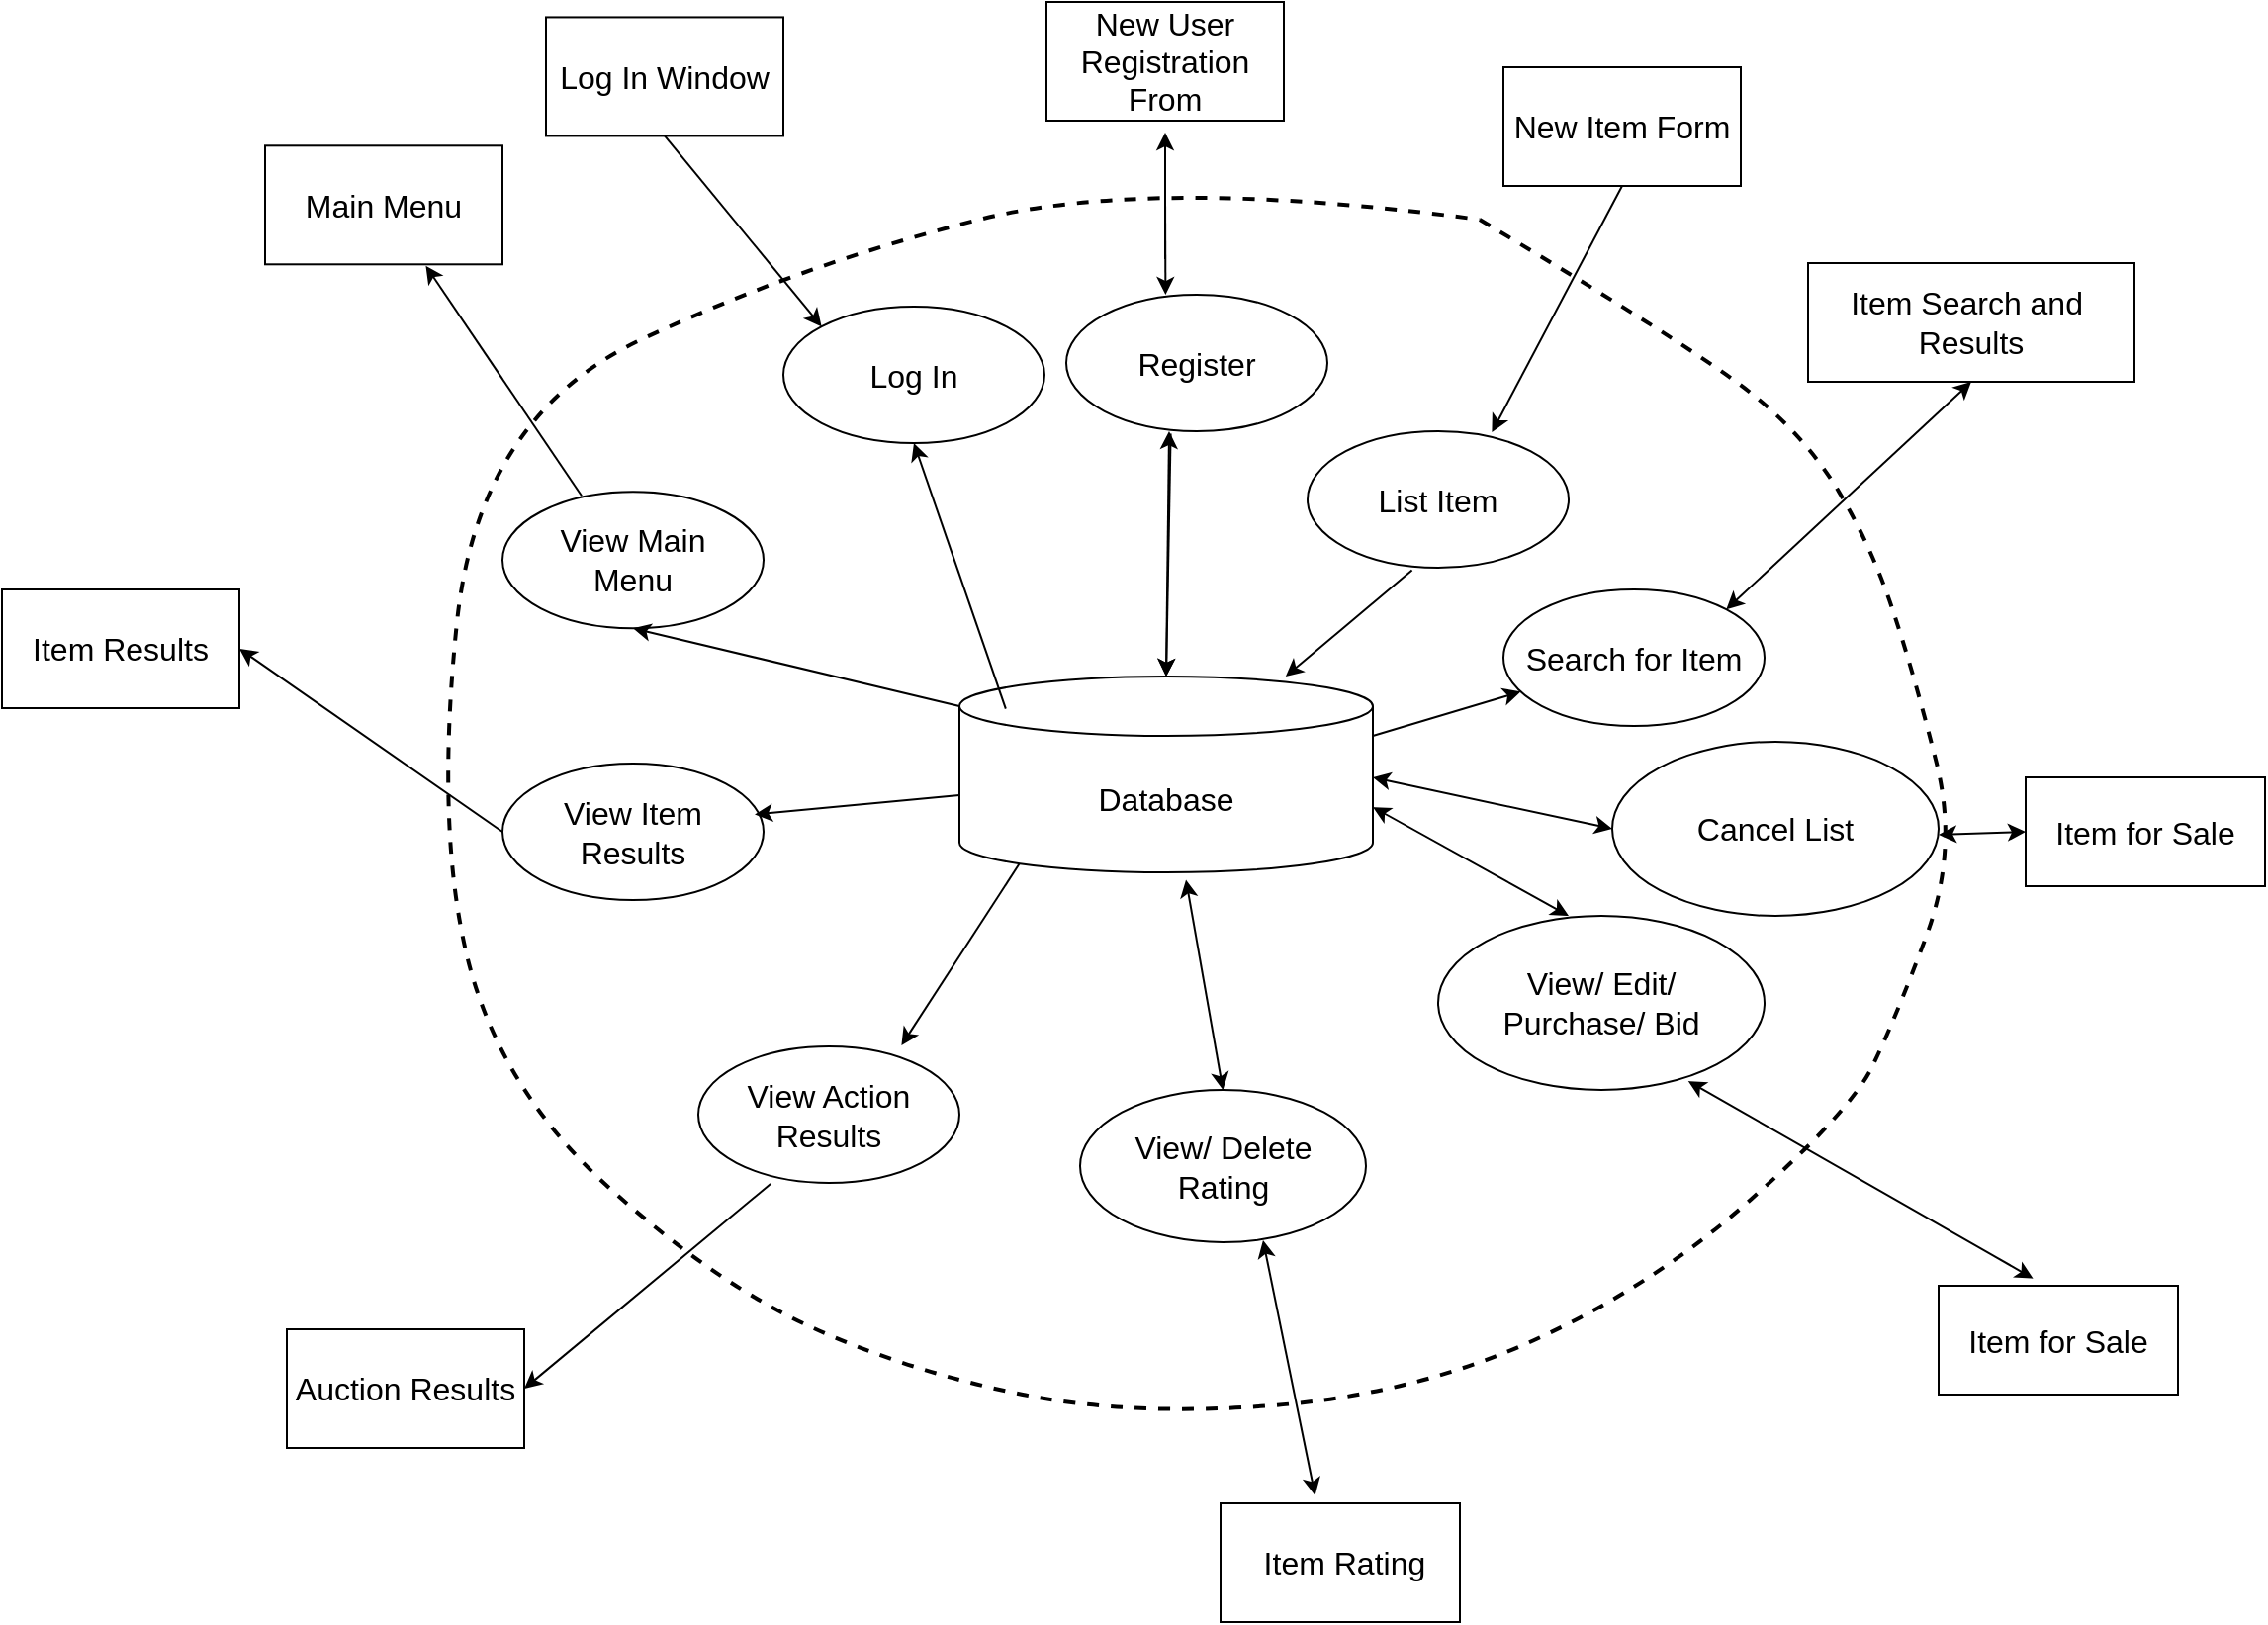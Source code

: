 <mxfile version="23.0.2" type="device">
  <diagram name="Page-1" id="UMM78bcty8Yh2Ipk4xUr">
    <mxGraphModel dx="2330" dy="866" grid="1" gridSize="11" guides="1" tooltips="1" connect="1" arrows="1" fold="1" page="1" pageScale="1" pageWidth="850" pageHeight="1100" math="0" shadow="0">
      <root>
        <mxCell id="0" />
        <mxCell id="1" parent="0" />
        <mxCell id="FPNfaOGOEIjZuPGmD0JC-3" value="&lt;font style=&quot;font-size: 16px;&quot;&gt;Database&lt;/font&gt;" style="shape=cylinder3;whiteSpace=wrap;html=1;boundedLbl=1;backgroundOutline=1;size=15;fontSize=16;points=[[0,0,0,0,15],[0,0,0,0,30],[0,0,0,0,60],[0,0.5,0,0,0],[0,1,0,0,-15],[0.145,0,0,0,4.35],[0.145,1,0,0,-4.35],[0.5,0,0,0,0],[0.5,1,0,0,0],[0.855,0,0,0,4.35],[0.855,1,0,0,-4.35],[1,0,0,0,15],[1,0,0,0,30],[1,0,0,0,60],[1,0.5,0,0,0],[1,1,0,0,-15]];" parent="1" vertex="1">
          <mxGeometry x="220" y="385" width="209" height="99" as="geometry" />
        </mxCell>
        <mxCell id="FPNfaOGOEIjZuPGmD0JC-20" value="&lt;font style=&quot;font-size: 16px;&quot;&gt;View Main &lt;br&gt;Menu&lt;/font&gt;" style="ellipse;whiteSpace=wrap;html=1;" parent="1" vertex="1">
          <mxGeometry x="-11" y="291.65" width="132" height="69" as="geometry" />
        </mxCell>
        <mxCell id="FPNfaOGOEIjZuPGmD0JC-21" value="" style="endArrow=classic;html=1;rounded=0;entryX=0.5;entryY=1;entryDx=0;entryDy=0;exitX=0;exitY=0;exitDx=0;exitDy=15;exitPerimeter=0;" parent="1" source="FPNfaOGOEIjZuPGmD0JC-3" target="FPNfaOGOEIjZuPGmD0JC-20" edge="1">
          <mxGeometry width="50" height="50" relative="1" as="geometry">
            <mxPoint x="97.305" y="429.0" as="sourcePoint" />
            <mxPoint x="187.996" y="325.646" as="targetPoint" />
            <Array as="points" />
          </mxGeometry>
        </mxCell>
        <mxCell id="FPNfaOGOEIjZuPGmD0JC-23" value="Main Menu" style="rounded=0;whiteSpace=wrap;html=1;fontSize=16;" parent="1" vertex="1">
          <mxGeometry x="-131" y="116.65" width="120" height="60" as="geometry" />
        </mxCell>
        <mxCell id="FPNfaOGOEIjZuPGmD0JC-24" value="" style="endArrow=classic;html=1;rounded=0;entryX=0.677;entryY=1.012;entryDx=0;entryDy=0;entryPerimeter=0;exitX=0.303;exitY=0.029;exitDx=0;exitDy=0;exitPerimeter=0;labelBackgroundColor=#fa8a3e;labelBorderColor=#fa8a3e;" parent="1" source="FPNfaOGOEIjZuPGmD0JC-20" target="FPNfaOGOEIjZuPGmD0JC-23" edge="1">
          <mxGeometry width="50" height="50" relative="1" as="geometry">
            <mxPoint x="89" y="287.65" as="sourcePoint" />
            <mxPoint x="-10" y="182.65" as="targetPoint" />
          </mxGeometry>
        </mxCell>
        <mxCell id="mcMoHzOgPTdc0PGV9m2C-2" style="edgeStyle=orthogonalEdgeStyle;rounded=0;orthogonalLoop=1;jettySize=auto;html=1;" edge="1" parent="1">
          <mxGeometry relative="1" as="geometry">
            <mxPoint x="324" y="110" as="targetPoint" />
            <mxPoint x="324.0" y="174" as="sourcePoint" />
          </mxGeometry>
        </mxCell>
        <mxCell id="FPNfaOGOEIjZuPGmD0JC-30" value="&lt;font style=&quot;font-size: 16px;&quot;&gt;Register&lt;/font&gt;" style="ellipse;whiteSpace=wrap;html=1;" parent="1" vertex="1">
          <mxGeometry x="274" y="192" width="132" height="69" as="geometry" />
        </mxCell>
        <mxCell id="FPNfaOGOEIjZuPGmD0JC-32" value="" style="endArrow=classic;html=1;rounded=0;entryX=0.381;entryY=0.029;entryDx=0;entryDy=0;entryPerimeter=0;" parent="1" edge="1">
          <mxGeometry width="50" height="50" relative="1" as="geometry">
            <mxPoint x="324" y="143" as="sourcePoint" />
            <mxPoint x="324.192" y="192.001" as="targetPoint" />
            <Array as="points" />
          </mxGeometry>
        </mxCell>
        <mxCell id="FPNfaOGOEIjZuPGmD0JC-33" value="New User Registration&lt;br&gt;From" style="rounded=0;whiteSpace=wrap;html=1;fontSize=16;" parent="1" vertex="1">
          <mxGeometry x="264" y="44" width="120" height="60" as="geometry" />
        </mxCell>
        <mxCell id="FPNfaOGOEIjZuPGmD0JC-34" value="" style="endArrow=classic;html=1;rounded=0;exitX=0.4;exitY=1.018;exitDx=0;exitDy=0;entryX=0.5;entryY=0;entryDx=0;entryDy=0;entryPerimeter=0;exitPerimeter=0;" parent="1" source="FPNfaOGOEIjZuPGmD0JC-30" target="FPNfaOGOEIjZuPGmD0JC-3" edge="1">
          <mxGeometry width="50" height="50" relative="1" as="geometry">
            <mxPoint x="374" y="297" as="sourcePoint" />
            <mxPoint x="476" y="412" as="targetPoint" />
            <Array as="points" />
          </mxGeometry>
        </mxCell>
        <mxCell id="FPNfaOGOEIjZuPGmD0JC-40" value="&lt;font style=&quot;font-size: 16px;&quot;&gt;List Item&lt;/font&gt;" style="ellipse;whiteSpace=wrap;html=1;" parent="1" vertex="1">
          <mxGeometry x="396" y="261" width="132" height="69" as="geometry" />
        </mxCell>
        <mxCell id="FPNfaOGOEIjZuPGmD0JC-41" value="" style="endArrow=classic;html=1;rounded=0;exitX=0.5;exitY=1;exitDx=0;exitDy=0;entryX=0.706;entryY=0.007;entryDx=0;entryDy=0;entryPerimeter=0;" parent="1" source="FPNfaOGOEIjZuPGmD0JC-42" target="FPNfaOGOEIjZuPGmD0JC-40" edge="1">
          <mxGeometry width="50" height="50" relative="1" as="geometry">
            <mxPoint x="514.05" y="76.47" as="sourcePoint" />
            <mxPoint x="517" y="275" as="targetPoint" />
            <Array as="points" />
          </mxGeometry>
        </mxCell>
        <mxCell id="FPNfaOGOEIjZuPGmD0JC-42" value="New Item Form" style="rounded=0;whiteSpace=wrap;html=1;fontSize=16;" parent="1" vertex="1">
          <mxGeometry x="495" y="77" width="120" height="60" as="geometry" />
        </mxCell>
        <mxCell id="FPNfaOGOEIjZuPGmD0JC-43" value="" style="endArrow=classic;html=1;rounded=0;exitX=0.4;exitY=1.018;exitDx=0;exitDy=0;entryX=0.789;entryY=0;entryDx=0;entryDy=0;entryPerimeter=0;exitPerimeter=0;" parent="1" source="FPNfaOGOEIjZuPGmD0JC-40" target="FPNfaOGOEIjZuPGmD0JC-3" edge="1">
          <mxGeometry width="50" height="50" relative="1" as="geometry">
            <mxPoint x="525.05" y="307.47" as="sourcePoint" />
            <mxPoint x="363.0" y="385.0" as="targetPoint" />
            <Array as="points" />
          </mxGeometry>
        </mxCell>
        <mxCell id="FPNfaOGOEIjZuPGmD0JC-45" value="&lt;font style=&quot;font-size: 16px;&quot;&gt;Search for Item&lt;/font&gt;" style="ellipse;whiteSpace=wrap;html=1;" parent="1" vertex="1">
          <mxGeometry x="495" y="341" width="132" height="69" as="geometry" />
        </mxCell>
        <mxCell id="FPNfaOGOEIjZuPGmD0JC-46" value="" style="endArrow=classic;html=1;rounded=0;exitX=1;exitY=0;exitDx=0;exitDy=30;exitPerimeter=0;" parent="1" source="FPNfaOGOEIjZuPGmD0JC-3" target="FPNfaOGOEIjZuPGmD0JC-45" edge="1">
          <mxGeometry width="50" height="50" relative="1" as="geometry">
            <mxPoint x="440" y="434" as="sourcePoint" />
            <mxPoint x="879.996" y="395.996" as="targetPoint" />
            <Array as="points" />
          </mxGeometry>
        </mxCell>
        <mxCell id="FPNfaOGOEIjZuPGmD0JC-48" value="Item Search and&amp;nbsp;&lt;br&gt;Results" style="rounded=0;whiteSpace=wrap;html=1;fontSize=16;labelBackgroundColor=none;" parent="1" vertex="1">
          <mxGeometry x="649" y="176" width="165" height="60" as="geometry" />
        </mxCell>
        <mxCell id="FPNfaOGOEIjZuPGmD0JC-50" value="&lt;span style=&quot;font-size: 16px;&quot;&gt;View/ Edit/ &lt;br&gt;Purchase/&amp;nbsp;Bid&lt;br&gt;&lt;/span&gt;" style="ellipse;whiteSpace=wrap;html=1;" parent="1" vertex="1">
          <mxGeometry x="462" y="506" width="165" height="88" as="geometry" />
        </mxCell>
        <mxCell id="FPNfaOGOEIjZuPGmD0JC-53" value="Item for Sale" style="rounded=0;whiteSpace=wrap;html=1;fontSize=16;labelBackgroundColor=none;" parent="1" vertex="1">
          <mxGeometry x="715" y="693" width="121" height="55" as="geometry" />
        </mxCell>
        <mxCell id="FPNfaOGOEIjZuPGmD0JC-55" value="" style="endArrow=classic;startArrow=classic;html=1;rounded=0;exitX=0.4;exitY=0;exitDx=0;exitDy=0;exitPerimeter=0;entryX=1;entryY=0.667;entryDx=0;entryDy=0;entryPerimeter=0;" parent="1" source="FPNfaOGOEIjZuPGmD0JC-50" target="FPNfaOGOEIjZuPGmD0JC-3" edge="1">
          <mxGeometry width="50" height="50" relative="1" as="geometry">
            <mxPoint x="495" y="462" as="sourcePoint" />
            <mxPoint x="440" y="451" as="targetPoint" />
          </mxGeometry>
        </mxCell>
        <mxCell id="FPNfaOGOEIjZuPGmD0JC-56" value="" style="endArrow=classic;startArrow=classic;html=1;rounded=0;entryX=0.766;entryY=0.949;entryDx=0;entryDy=0;entryPerimeter=0;exitX=0.395;exitY=-0.067;exitDx=0;exitDy=0;exitPerimeter=0;" parent="1" source="FPNfaOGOEIjZuPGmD0JC-53" target="FPNfaOGOEIjZuPGmD0JC-50" edge="1">
          <mxGeometry width="50" height="50" relative="1" as="geometry">
            <mxPoint x="671" y="715" as="sourcePoint" />
            <mxPoint x="411" y="491" as="targetPoint" />
          </mxGeometry>
        </mxCell>
        <mxCell id="FPNfaOGOEIjZuPGmD0JC-60" value="&lt;span style=&quot;font-size: 16px;&quot;&gt;View/ Delete&lt;br&gt;Rating&lt;br&gt;&lt;/span&gt;" style="ellipse;whiteSpace=wrap;html=1;" parent="1" vertex="1">
          <mxGeometry x="281" y="594" width="144.5" height="77" as="geometry" />
        </mxCell>
        <mxCell id="FPNfaOGOEIjZuPGmD0JC-61" value="&amp;nbsp;Item Rating" style="rounded=0;whiteSpace=wrap;html=1;fontSize=16;labelBackgroundColor=none;" parent="1" vertex="1">
          <mxGeometry x="352" y="803" width="121" height="60" as="geometry" />
        </mxCell>
        <mxCell id="FPNfaOGOEIjZuPGmD0JC-62" value="" style="endArrow=classic;startArrow=classic;html=1;rounded=0;exitX=0.5;exitY=0;exitDx=0;exitDy=0;entryX=0.548;entryY=1.038;entryDx=0;entryDy=0;entryPerimeter=0;" parent="1" source="FPNfaOGOEIjZuPGmD0JC-60" target="FPNfaOGOEIjZuPGmD0JC-3" edge="1">
          <mxGeometry width="50" height="50" relative="1" as="geometry">
            <mxPoint x="374" y="496.29" as="sourcePoint" />
            <mxPoint x="320.694" y="484.003" as="targetPoint" />
          </mxGeometry>
        </mxCell>
        <mxCell id="FPNfaOGOEIjZuPGmD0JC-63" value="" style="endArrow=classic;startArrow=classic;html=1;rounded=0;exitX=0.395;exitY=-0.067;exitDx=0;exitDy=0;exitPerimeter=0;entryX=0.64;entryY=0.987;entryDx=0;entryDy=0;entryPerimeter=0;" parent="1" source="FPNfaOGOEIjZuPGmD0JC-61" target="FPNfaOGOEIjZuPGmD0JC-60" edge="1">
          <mxGeometry width="50" height="50" relative="1" as="geometry">
            <mxPoint x="550" y="749.29" as="sourcePoint" />
            <mxPoint x="407" y="660" as="targetPoint" />
          </mxGeometry>
        </mxCell>
        <mxCell id="FPNfaOGOEIjZuPGmD0JC-71" value="&lt;span style=&quot;font-size: 16px;&quot;&gt;View Item &lt;br&gt;Results&lt;/span&gt;" style="ellipse;whiteSpace=wrap;html=1;" parent="1" vertex="1">
          <mxGeometry x="-11" y="429" width="132" height="69" as="geometry" />
        </mxCell>
        <mxCell id="FPNfaOGOEIjZuPGmD0JC-72" value="" style="endArrow=classic;html=1;rounded=0;entryX=0.966;entryY=0.373;entryDx=0;entryDy=0;exitX=0;exitY=0;exitDx=0;exitDy=60;exitPerimeter=0;entryPerimeter=0;" parent="1" source="FPNfaOGOEIjZuPGmD0JC-3" target="FPNfaOGOEIjZuPGmD0JC-71" edge="1">
          <mxGeometry width="50" height="50" relative="1" as="geometry">
            <mxPoint x="129" y="722" as="sourcePoint" />
            <mxPoint x="219.996" y="618.996" as="targetPoint" />
            <Array as="points" />
          </mxGeometry>
        </mxCell>
        <mxCell id="FPNfaOGOEIjZuPGmD0JC-73" value="Item Results" style="rounded=0;whiteSpace=wrap;html=1;fontSize=16;" parent="1" vertex="1">
          <mxGeometry x="-264" y="341" width="120" height="60" as="geometry" />
        </mxCell>
        <mxCell id="FPNfaOGOEIjZuPGmD0JC-74" value="" style="endArrow=classic;html=1;rounded=0;entryX=1;entryY=0.5;entryDx=0;entryDy=0;exitX=0;exitY=0.5;exitDx=0;exitDy=0;labelBackgroundColor=#fa8a3e;labelBorderColor=#fa8a3e;" parent="1" source="FPNfaOGOEIjZuPGmD0JC-71" target="FPNfaOGOEIjZuPGmD0JC-73" edge="1">
          <mxGeometry width="50" height="50" relative="1" as="geometry">
            <mxPoint x="121" y="581" as="sourcePoint" />
            <mxPoint x="22" y="476" as="targetPoint" />
          </mxGeometry>
        </mxCell>
        <mxCell id="FPNfaOGOEIjZuPGmD0JC-79" value="&lt;span style=&quot;font-size: 16px;&quot;&gt;View Action&lt;br&gt;Results&lt;/span&gt;" style="ellipse;whiteSpace=wrap;html=1;" parent="1" vertex="1">
          <mxGeometry x="88" y="572" width="132" height="69" as="geometry" />
        </mxCell>
        <mxCell id="FPNfaOGOEIjZuPGmD0JC-80" value="" style="endArrow=classic;html=1;rounded=0;entryX=0.778;entryY=-0.007;entryDx=0;entryDy=0;exitX=0.145;exitY=1;exitDx=0;exitDy=-4.35;exitPerimeter=0;entryPerimeter=0;" parent="1" source="FPNfaOGOEIjZuPGmD0JC-3" target="FPNfaOGOEIjZuPGmD0JC-79" edge="1">
          <mxGeometry width="50" height="50" relative="1" as="geometry">
            <mxPoint x="264" y="566" as="sourcePoint" />
            <mxPoint x="263.996" y="739.996" as="targetPoint" />
            <Array as="points" />
          </mxGeometry>
        </mxCell>
        <mxCell id="FPNfaOGOEIjZuPGmD0JC-81" value="Auction Results" style="rounded=0;whiteSpace=wrap;html=1;fontSize=16;" parent="1" vertex="1">
          <mxGeometry x="-120" y="715" width="120" height="60" as="geometry" />
        </mxCell>
        <mxCell id="FPNfaOGOEIjZuPGmD0JC-82" value="" style="endArrow=classic;html=1;rounded=0;entryX=1;entryY=0.5;entryDx=0;entryDy=0;exitX=0.277;exitY=1.007;exitDx=0;exitDy=0;exitPerimeter=0;labelBackgroundColor=#fa8a3e;labelBorderColor=#fa8a3e;" parent="1" source="FPNfaOGOEIjZuPGmD0JC-79" target="FPNfaOGOEIjZuPGmD0JC-81" edge="1">
          <mxGeometry width="50" height="50" relative="1" as="geometry">
            <mxPoint x="165" y="702" as="sourcePoint" />
            <mxPoint x="66" y="597" as="targetPoint" />
          </mxGeometry>
        </mxCell>
        <mxCell id="FPNfaOGOEIjZuPGmD0JC-84" value="" style="endArrow=classic;startArrow=classic;html=1;rounded=0;entryX=1;entryY=0;entryDx=0;entryDy=0;exitX=0.5;exitY=1;exitDx=0;exitDy=0;" parent="1" source="FPNfaOGOEIjZuPGmD0JC-48" target="FPNfaOGOEIjZuPGmD0JC-45" edge="1">
          <mxGeometry width="50" height="50" relative="1" as="geometry">
            <mxPoint x="681" y="462" as="sourcePoint" />
            <mxPoint x="615" y="341" as="targetPoint" />
          </mxGeometry>
        </mxCell>
        <mxCell id="mcMoHzOgPTdc0PGV9m2C-3" value="" style="endArrow=classic;startArrow=classic;html=1;rounded=0;exitX=0.5;exitY=0;exitDx=0;exitDy=0;exitPerimeter=0;entryX=1;entryY=0.667;entryDx=0;entryDy=0;entryPerimeter=0;" edge="1" parent="1" source="FPNfaOGOEIjZuPGmD0JC-3">
          <mxGeometry width="50" height="50" relative="1" as="geometry">
            <mxPoint x="425" y="316" as="sourcePoint" />
            <mxPoint x="326" y="261" as="targetPoint" />
          </mxGeometry>
        </mxCell>
        <mxCell id="mcMoHzOgPTdc0PGV9m2C-4" value="" style="endArrow=none;dashed=1;html=1;strokeWidth=2;rounded=0;curved=1;" edge="1" parent="1">
          <mxGeometry width="50" height="50" relative="1" as="geometry">
            <mxPoint x="483" y="154" as="sourcePoint" />
            <mxPoint x="483" y="154" as="targetPoint" />
            <Array as="points">
              <mxPoint x="593" y="220" />
              <mxPoint x="648" y="264" />
              <mxPoint x="681" y="319" />
              <mxPoint x="703" y="385" />
              <mxPoint x="725" y="473" />
              <mxPoint x="692" y="561" />
              <mxPoint x="670" y="605" />
              <mxPoint x="571" y="693" />
              <mxPoint x="450" y="748" />
              <mxPoint x="307" y="759" />
              <mxPoint x="197" y="737" />
              <mxPoint x="98" y="693" />
              <mxPoint x="-12" y="594" />
              <mxPoint x="-45" y="462" />
              <mxPoint x="-23" y="253" />
              <mxPoint x="142" y="176" />
              <mxPoint x="318" y="132" />
            </Array>
          </mxGeometry>
        </mxCell>
        <mxCell id="mcMoHzOgPTdc0PGV9m2C-9" value="&lt;font style=&quot;font-size: 16px;&quot;&gt;Log In&lt;/font&gt;" style="ellipse;whiteSpace=wrap;html=1;" vertex="1" parent="1">
          <mxGeometry x="131" y="198.0" width="132" height="69" as="geometry" />
        </mxCell>
        <mxCell id="mcMoHzOgPTdc0PGV9m2C-10" value="" style="endArrow=classic;html=1;rounded=0;exitX=0.27;exitY=-0.013;exitDx=0;exitDy=0;exitPerimeter=0;entryX=0.5;entryY=1;entryDx=0;entryDy=0;" edge="1" parent="1" target="mcMoHzOgPTdc0PGV9m2C-9">
          <mxGeometry width="50" height="50" relative="1" as="geometry">
            <mxPoint x="243.43" y="401.283" as="sourcePoint" />
            <mxPoint x="308" y="213.72" as="targetPoint" />
            <Array as="points" />
          </mxGeometry>
        </mxCell>
        <mxCell id="mcMoHzOgPTdc0PGV9m2C-11" value="" style="endArrow=classic;html=1;rounded=0;exitX=0.5;exitY=1;exitDx=0;exitDy=0;entryX=0;entryY=0;entryDx=0;entryDy=0;" edge="1" parent="1" source="mcMoHzOgPTdc0PGV9m2C-12" target="mcMoHzOgPTdc0PGV9m2C-9">
          <mxGeometry width="50" height="50" relative="1" as="geometry">
            <mxPoint x="132" y="-17.28" as="sourcePoint" />
            <mxPoint x="209" y="147.72" as="targetPoint" />
            <Array as="points" />
          </mxGeometry>
        </mxCell>
        <mxCell id="mcMoHzOgPTdc0PGV9m2C-12" value="Log In Window" style="rounded=0;whiteSpace=wrap;html=1;fontSize=16;labelBackgroundColor=none;" vertex="1" parent="1">
          <mxGeometry x="11" y="51.72" width="120" height="60" as="geometry" />
        </mxCell>
        <mxCell id="mcMoHzOgPTdc0PGV9m2C-13" value="&lt;span style=&quot;font-size: 16px;&quot;&gt;Cancel List&lt;br&gt;&lt;/span&gt;" style="ellipse;whiteSpace=wrap;html=1;" vertex="1" parent="1">
          <mxGeometry x="550" y="418" width="165" height="88" as="geometry" />
        </mxCell>
        <mxCell id="mcMoHzOgPTdc0PGV9m2C-14" value="Item for Sale" style="rounded=0;whiteSpace=wrap;html=1;fontSize=16;labelBackgroundColor=none;" vertex="1" parent="1">
          <mxGeometry x="759" y="436" width="121" height="55" as="geometry" />
        </mxCell>
        <mxCell id="mcMoHzOgPTdc0PGV9m2C-15" value="" style="endArrow=classic;startArrow=classic;html=1;rounded=0;entryX=0.766;entryY=0.949;entryDx=0;entryDy=0;entryPerimeter=0;exitX=0;exitY=0.5;exitDx=0;exitDy=0;" edge="1" parent="1" source="mcMoHzOgPTdc0PGV9m2C-13">
          <mxGeometry width="50" height="50" relative="1" as="geometry">
            <mxPoint x="604" y="535" as="sourcePoint" />
            <mxPoint x="429" y="436" as="targetPoint" />
          </mxGeometry>
        </mxCell>
        <mxCell id="mcMoHzOgPTdc0PGV9m2C-16" value="" style="endArrow=classic;startArrow=classic;html=1;rounded=0;entryX=0.766;entryY=0.949;entryDx=0;entryDy=0;entryPerimeter=0;exitX=0;exitY=0.5;exitDx=0;exitDy=0;" edge="1" parent="1" source="mcMoHzOgPTdc0PGV9m2C-14">
          <mxGeometry width="50" height="50" relative="1" as="geometry">
            <mxPoint x="836" y="491" as="sourcePoint" />
            <mxPoint x="715" y="465" as="targetPoint" />
          </mxGeometry>
        </mxCell>
      </root>
    </mxGraphModel>
  </diagram>
</mxfile>
